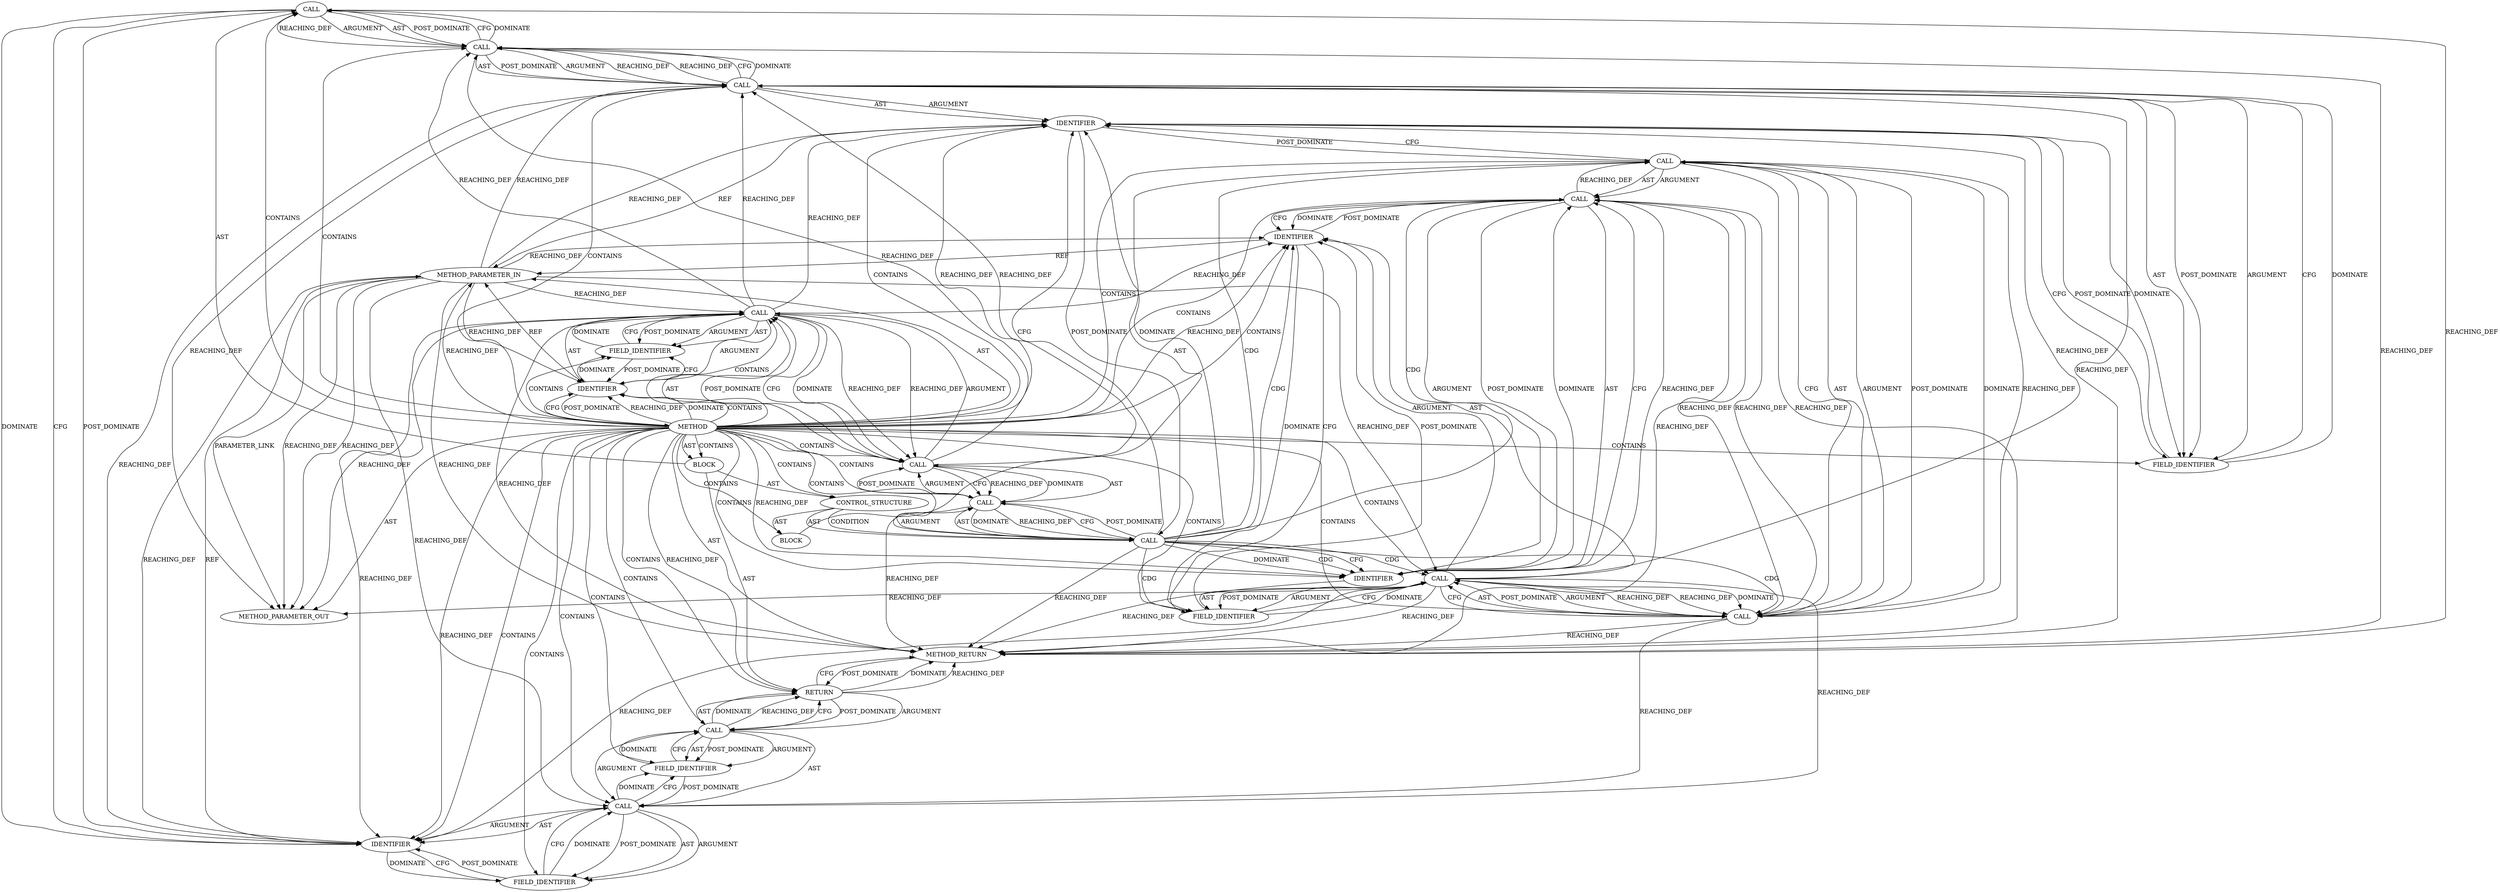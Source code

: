 digraph {
  10655 [label=CALL ORDER=2 ARGUMENT_INDEX=-1 CODE="atomic_inc(&ctx->decrypt_pending)" COLUMN_NUMBER=2 METHOD_FULL_NAME="atomic_inc" LINE_NUMBER=247 TYPE_FULL_NAME="<empty>" DISPATCH_TYPE="STATIC_DISPATCH" SIGNATURE="" NAME="atomic_inc"]
  10649 [label=CALL ORDER=1 ARGUMENT_INDEX=1 CODE="-EINPROGRESS" COLUMN_NUMBER=19 METHOD_FULL_NAME="<operator>.minus" LINE_NUMBER=246 TYPE_FULL_NAME="<empty>" DISPATCH_TYPE="STATIC_DISPATCH" SIGNATURE="" NAME="<operator>.minus"]
  10654 [label=FIELD_IDENTIFIER ORDER=2 ARGUMENT_INDEX=2 CODE="async_wait" COLUMN_NUMBER=34 LINE_NUMBER=246 CANONICAL_NAME="async_wait"]
  10656 [label=CALL ORDER=1 ARGUMENT_INDEX=1 CODE="&ctx->decrypt_pending" COLUMN_NUMBER=13 METHOD_FULL_NAME="<operator>.addressOf" LINE_NUMBER=247 TYPE_FULL_NAME="<empty>" DISPATCH_TYPE="STATIC_DISPATCH" SIGNATURE="" NAME="<operator>.addressOf"]
  10660 [label=RETURN ORDER=3 ARGUMENT_INDEX=-1 CODE="return ctx->async_wait.err;" COLUMN_NUMBER=2 LINE_NUMBER=249]
  10648 [label=CALL ORDER=1 ARGUMENT_INDEX=1 CODE="crypto_wait_req(-EINPROGRESS, &ctx->async_wait)" COLUMN_NUMBER=3 METHOD_FULL_NAME="crypto_wait_req" LINE_NUMBER=246 TYPE_FULL_NAME="<empty>" DISPATCH_TYPE="STATIC_DISPATCH" SIGNATURE="" NAME="crypto_wait_req"]
  10666 [label=METHOD_RETURN ORDER=3 CODE="RET" COLUMN_NUMBER=1 LINE_NUMBER=243 TYPE_FULL_NAME="int" EVALUATION_STRATEGY="BY_VALUE"]
  10637 [label=METHOD COLUMN_NUMBER=1 LINE_NUMBER=243 COLUMN_NUMBER_END=1 IS_EXTERNAL=false SIGNATURE="int tls_decrypt_async_wait (tls_sw_context_rx*)" NAME="tls_decrypt_async_wait" AST_PARENT_TYPE="TYPE_DECL" AST_PARENT_FULL_NAME="tls_sw.c:<global>" ORDER=9 CODE="static int tls_decrypt_async_wait(struct tls_sw_context_rx *ctx)
{
	if (!atomic_dec_and_test(&ctx->decrypt_pending))
		crypto_wait_req(-EINPROGRESS, &ctx->async_wait);
	atomic_inc(&ctx->decrypt_pending);

	return ctx->async_wait.err;
}" FULL_NAME="tls_decrypt_async_wait" LINE_NUMBER_END=250 FILENAME="tls_sw.c"]
  10662 [label=CALL ORDER=1 ARGUMENT_INDEX=1 CODE="ctx->async_wait" COLUMN_NUMBER=9 METHOD_FULL_NAME="<operator>.indirectFieldAccess" LINE_NUMBER=249 TYPE_FULL_NAME="<empty>" DISPATCH_TYPE="STATIC_DISPATCH" SIGNATURE="" NAME="<operator>.indirectFieldAccess"]
  10665 [label=FIELD_IDENTIFIER ORDER=2 ARGUMENT_INDEX=2 CODE="err" COLUMN_NUMBER=9 LINE_NUMBER=249 CANONICAL_NAME="err"]
  10646 [label=FIELD_IDENTIFIER ORDER=2 ARGUMENT_INDEX=2 CODE="decrypt_pending" COLUMN_NUMBER=28 LINE_NUMBER=245 CANONICAL_NAME="decrypt_pending"]
  10657 [label=CALL ORDER=1 ARGUMENT_INDEX=1 CODE="ctx->decrypt_pending" COLUMN_NUMBER=14 METHOD_FULL_NAME="<operator>.indirectFieldAccess" LINE_NUMBER=247 TYPE_FULL_NAME="<empty>" DISPATCH_TYPE="STATIC_DISPATCH" SIGNATURE="" NAME="<operator>.indirectFieldAccess"]
  10644 [label=CALL ORDER=1 ARGUMENT_INDEX=1 CODE="ctx->decrypt_pending" COLUMN_NUMBER=28 METHOD_FULL_NAME="<operator>.indirectFieldAccess" LINE_NUMBER=245 TYPE_FULL_NAME="<empty>" DISPATCH_TYPE="STATIC_DISPATCH" SIGNATURE="" NAME="<operator>.indirectFieldAccess"]
  10661 [label=CALL ORDER=1 ARGUMENT_INDEX=-1 CODE="ctx->async_wait.err" COLUMN_NUMBER=9 METHOD_FULL_NAME="<operator>.fieldAccess" LINE_NUMBER=249 TYPE_FULL_NAME="<empty>" DISPATCH_TYPE="STATIC_DISPATCH" SIGNATURE="" NAME="<operator>.fieldAccess"]
  10650 [label=IDENTIFIER ORDER=1 ARGUMENT_INDEX=1 CODE="EINPROGRESS" COLUMN_NUMBER=20 LINE_NUMBER=246 TYPE_FULL_NAME="ANY" NAME="EINPROGRESS"]
  10651 [label=CALL ORDER=2 ARGUMENT_INDEX=2 CODE="&ctx->async_wait" COLUMN_NUMBER=33 METHOD_FULL_NAME="<operator>.addressOf" LINE_NUMBER=246 TYPE_FULL_NAME="<empty>" DISPATCH_TYPE="STATIC_DISPATCH" SIGNATURE="" NAME="<operator>.addressOf"]
  10664 [label=FIELD_IDENTIFIER ORDER=2 ARGUMENT_INDEX=2 CODE="async_wait" COLUMN_NUMBER=9 LINE_NUMBER=249 CANONICAL_NAME="async_wait"]
  10647 [label=BLOCK ORDER=2 ARGUMENT_INDEX=-1 CODE="<empty>" COLUMN_NUMBER=3 LINE_NUMBER=246 TYPE_FULL_NAME="void"]
  10642 [label=CALL ORDER=1 ARGUMENT_INDEX=1 CODE="atomic_dec_and_test(&ctx->decrypt_pending)" COLUMN_NUMBER=7 METHOD_FULL_NAME="atomic_dec_and_test" LINE_NUMBER=245 TYPE_FULL_NAME="<empty>" DISPATCH_TYPE="STATIC_DISPATCH" SIGNATURE="" NAME="atomic_dec_and_test"]
  10641 [label=CALL ORDER=1 ARGUMENT_INDEX=-1 CODE="!atomic_dec_and_test(&ctx->decrypt_pending)" COLUMN_NUMBER=6 METHOD_FULL_NAME="<operator>.logicalNot" LINE_NUMBER=245 TYPE_FULL_NAME="<empty>" DISPATCH_TYPE="STATIC_DISPATCH" SIGNATURE="" NAME="<operator>.logicalNot"]
  10659 [label=FIELD_IDENTIFIER ORDER=2 ARGUMENT_INDEX=2 CODE="decrypt_pending" COLUMN_NUMBER=14 LINE_NUMBER=247 CANONICAL_NAME="decrypt_pending"]
  10653 [label=IDENTIFIER ORDER=1 ARGUMENT_INDEX=1 CODE="ctx" COLUMN_NUMBER=34 LINE_NUMBER=246 TYPE_FULL_NAME="tls_sw_context_rx*" NAME="ctx"]
  10645 [label=IDENTIFIER ORDER=1 ARGUMENT_INDEX=1 CODE="ctx" COLUMN_NUMBER=28 LINE_NUMBER=245 TYPE_FULL_NAME="tls_sw_context_rx*" NAME="ctx"]
  21562 [label=METHOD_PARAMETER_OUT ORDER=1 CODE="struct tls_sw_context_rx *ctx" IS_VARIADIC=false COLUMN_NUMBER=35 LINE_NUMBER=243 TYPE_FULL_NAME="tls_sw_context_rx*" EVALUATION_STRATEGY="BY_VALUE" INDEX=1 NAME="ctx"]
  10638 [label=METHOD_PARAMETER_IN ORDER=1 CODE="struct tls_sw_context_rx *ctx" IS_VARIADIC=false COLUMN_NUMBER=35 LINE_NUMBER=243 TYPE_FULL_NAME="tls_sw_context_rx*" EVALUATION_STRATEGY="BY_VALUE" INDEX=1 NAME="ctx"]
  10663 [label=IDENTIFIER ORDER=1 ARGUMENT_INDEX=1 CODE="ctx" COLUMN_NUMBER=9 LINE_NUMBER=249 TYPE_FULL_NAME="tls_sw_context_rx*" NAME="ctx"]
  10643 [label=CALL ORDER=1 ARGUMENT_INDEX=1 CODE="&ctx->decrypt_pending" COLUMN_NUMBER=27 METHOD_FULL_NAME="<operator>.addressOf" LINE_NUMBER=245 TYPE_FULL_NAME="<empty>" DISPATCH_TYPE="STATIC_DISPATCH" SIGNATURE="" NAME="<operator>.addressOf"]
  10639 [label=BLOCK ORDER=2 ARGUMENT_INDEX=-1 CODE="{
	if (!atomic_dec_and_test(&ctx->decrypt_pending))
		crypto_wait_req(-EINPROGRESS, &ctx->async_wait);
	atomic_inc(&ctx->decrypt_pending);

	return ctx->async_wait.err;
}" COLUMN_NUMBER=1 LINE_NUMBER=244 TYPE_FULL_NAME="void"]
  10640 [label=CONTROL_STRUCTURE CONTROL_STRUCTURE_TYPE="IF" ORDER=1 PARSER_TYPE_NAME="CASTIfStatement" ARGUMENT_INDEX=-1 CODE="if (!atomic_dec_and_test(&ctx->decrypt_pending))" COLUMN_NUMBER=2 LINE_NUMBER=245]
  10658 [label=IDENTIFIER ORDER=1 ARGUMENT_INDEX=1 CODE="ctx" COLUMN_NUMBER=14 LINE_NUMBER=247 TYPE_FULL_NAME="tls_sw_context_rx*" NAME="ctx"]
  10652 [label=CALL ORDER=1 ARGUMENT_INDEX=1 CODE="ctx->async_wait" COLUMN_NUMBER=34 METHOD_FULL_NAME="<operator>.indirectFieldAccess" LINE_NUMBER=246 TYPE_FULL_NAME="<empty>" DISPATCH_TYPE="STATIC_DISPATCH" SIGNATURE="" NAME="<operator>.indirectFieldAccess"]
  10664 -> 10663 [label=POST_DOMINATE ]
  10640 -> 10641 [label=AST ]
  10641 -> 10649 [label=CDG ]
  10653 -> 10654 [label=CFG ]
  10662 -> 10664 [label=POST_DOMINATE ]
  10641 -> 10642 [label=POST_DOMINATE ]
  10657 -> 10656 [label=REACHING_DEF VARIABLE="ctx->decrypt_pending"]
  10657 -> 10656 [label=REACHING_DEF VARIABLE="ctx->decrypt_pending"]
  10644 -> 10646 [label=AST ]
  10644 -> 10643 [label=CFG ]
  10651 -> 10648 [label=CFG ]
  10659 -> 10657 [label=CFG ]
  10662 -> 10665 [label=DOMINATE ]
  10651 -> 10648 [label=DOMINATE ]
  10637 -> 10653 [label=CONTAINS ]
  10654 -> 10653 [label=POST_DOMINATE ]
  10657 -> 10659 [label=AST ]
  10652 -> 10654 [label=ARGUMENT ]
  10637 -> 10660 [label=REACHING_DEF VARIABLE=""]
  10642 -> 10641 [label=DOMINATE ]
  10661 -> 10660 [label=DOMINATE ]
  10639 -> 10660 [label=AST ]
  10663 -> 10664 [label=CFG ]
  10659 -> 10658 [label=POST_DOMINATE ]
  10652 -> 10653 [label=AST ]
  10637 -> 10652 [label=CONTAINS ]
  10652 -> 21562 [label=REACHING_DEF VARIABLE="ctx->async_wait"]
  10638 -> 10662 [label=REACHING_DEF VARIABLE="ctx"]
  10651 -> 10666 [label=REACHING_DEF VARIABLE="&ctx->async_wait"]
  10642 -> 10666 [label=REACHING_DEF VARIABLE="atomic_dec_and_test(&ctx->decrypt_pending)"]
  10638 -> 10652 [label=REACHING_DEF VARIABLE="ctx"]
  10651 -> 10648 [label=REACHING_DEF VARIABLE="&ctx->async_wait"]
  10665 -> 10661 [label=DOMINATE ]
  10644 -> 10643 [label=DOMINATE ]
  10642 -> 10641 [label=REACHING_DEF VARIABLE="atomic_dec_and_test(&ctx->decrypt_pending)"]
  10641 -> 10650 [label=CDG ]
  10655 -> 10656 [label=ARGUMENT ]
  10641 -> 10653 [label=CDG ]
  10637 -> 10653 [label=REACHING_DEF VARIABLE=""]
  10637 -> 10661 [label=CONTAINS ]
  10657 -> 10659 [label=POST_DOMINATE ]
  10646 -> 10644 [label=DOMINATE ]
  10662 -> 10663 [label=ARGUMENT ]
  10660 -> 10666 [label=DOMINATE ]
  10645 -> 10638 [label=REF ]
  10644 -> 10653 [label=REACHING_DEF VARIABLE="ctx->decrypt_pending"]
  10640 -> 10641 [label=CONDITION ]
  10657 -> 10658 [label=ARGUMENT ]
  10660 -> 10666 [label=REACHING_DEF VARIABLE="<RET>"]
  10656 -> 10655 [label=CFG ]
  10665 -> 10662 [label=POST_DOMINATE ]
  10656 -> 10657 [label=AST ]
  10638 -> 10644 [label=REACHING_DEF VARIABLE="ctx"]
  10657 -> 10659 [label=ARGUMENT ]
  10639 -> 10640 [label=AST ]
  10658 -> 10638 [label=REF ]
  10664 -> 10662 [label=CFG ]
  10661 -> 10660 [label=REACHING_DEF VARIABLE="ctx->async_wait.err"]
  10656 -> 10655 [label=DOMINATE ]
  10648 -> 10666 [label=REACHING_DEF VARIABLE="crypto_wait_req(-EINPROGRESS, &ctx->async_wait)"]
  10652 -> 10666 [label=REACHING_DEF VARIABLE="ctx->async_wait"]
  10644 -> 10646 [label=POST_DOMINATE ]
  10656 -> 10666 [label=REACHING_DEF VARIABLE="&ctx->decrypt_pending"]
  10637 -> 10639 [label=CONTAINS ]
  10654 -> 10652 [label=CFG ]
  10663 -> 10638 [label=REF ]
  10661 -> 10665 [label=ARGUMENT ]
  10649 -> 10651 [label=REACHING_DEF VARIABLE="-EINPROGRESS"]
  10646 -> 10645 [label=POST_DOMINATE ]
  10642 -> 10643 [label=AST ]
  10643 -> 10644 [label=ARGUMENT ]
  10653 -> 10654 [label=DOMINATE ]
  10651 -> 10652 [label=AST ]
  10661 -> 10662 [label=ARGUMENT ]
  10661 -> 10662 [label=AST ]
  10655 -> 10656 [label=AST ]
  10643 -> 10657 [label=REACHING_DEF VARIABLE="&ctx->decrypt_pending"]
  10649 -> 10653 [label=CFG ]
  10647 -> 10648 [label=AST ]
  10637 -> 10644 [label=CONTAINS ]
  10638 -> 10658 [label=REACHING_DEF VARIABLE="ctx"]
  10649 -> 10648 [label=REACHING_DEF VARIABLE="-EINPROGRESS"]
  10658 -> 10659 [label=DOMINATE ]
  10663 -> 10655 [label=POST_DOMINATE ]
  10644 -> 10645 [label=AST ]
  10645 -> 10637 [label=POST_DOMINATE ]
  10641 -> 10652 [label=CDG ]
  10643 -> 10642 [label=CFG ]
  10637 -> 10638 [label=AST ]
  10638 -> 21562 [label=PARAMETER_LINK ]
  10637 -> 10658 [label=CONTAINS ]
  10643 -> 10656 [label=REACHING_DEF VARIABLE="&ctx->decrypt_pending"]
  10649 -> 10650 [label=ARGUMENT ]
  10657 -> 21562 [label=REACHING_DEF VARIABLE="ctx->decrypt_pending"]
  10664 -> 10662 [label=DOMINATE ]
  10649 -> 10653 [label=DOMINATE ]
  10648 -> 10651 [label=AST ]
  10638 -> 10645 [label=REACHING_DEF VARIABLE="ctx"]
  10638 -> 10657 [label=REACHING_DEF VARIABLE="ctx"]
  10637 -> 10664 [label=CONTAINS ]
  10652 -> 10663 [label=REACHING_DEF VARIABLE="ctx->async_wait"]
  10644 -> 10645 [label=ARGUMENT ]
  10637 -> 10651 [label=CONTAINS ]
  10656 -> 10657 [label=POST_DOMINATE ]
  10652 -> 10658 [label=REACHING_DEF VARIABLE="ctx->async_wait"]
  10637 -> 10663 [label=REACHING_DEF VARIABLE=""]
  10660 -> 10661 [label=POST_DOMINATE ]
  10652 -> 10662 [label=REACHING_DEF VARIABLE="ctx->async_wait"]
  10641 -> 10650 [label=CFG ]
  10649 -> 10666 [label=REACHING_DEF VARIABLE="-EINPROGRESS"]
  10637 -> 10639 [label=AST ]
  10644 -> 10666 [label=REACHING_DEF VARIABLE="ctx->decrypt_pending"]
  10656 -> 10657 [label=ARGUMENT ]
  10641 -> 10651 [label=CDG ]
  10649 -> 10650 [label=POST_DOMINATE ]
  10637 -> 10645 [label=REACHING_DEF VARIABLE=""]
  10645 -> 10646 [label=CFG ]
  10658 -> 10659 [label=CFG ]
  10652 -> 10654 [label=AST ]
  10652 -> 10654 [label=POST_DOMINATE ]
  10640 -> 10647 [label=AST ]
  10637 -> 10663 [label=CONTAINS ]
  10653 -> 10638 [label=REF ]
  10645 -> 10646 [label=DOMINATE ]
  10652 -> 10651 [label=REACHING_DEF VARIABLE="ctx->async_wait"]
  10652 -> 10651 [label=REACHING_DEF VARIABLE="ctx->async_wait"]
  10651 -> 10649 [label=REACHING_DEF VARIABLE="&ctx->async_wait"]
  10637 -> 10649 [label=CONTAINS ]
  10649 -> 10650 [label=AST ]
  10657 -> 10666 [label=REACHING_DEF VARIABLE="ctx->decrypt_pending"]
  10651 -> 10652 [label=POST_DOMINATE ]
  10646 -> 10644 [label=CFG ]
  10662 -> 10664 [label=AST ]
  10644 -> 10657 [label=REACHING_DEF VARIABLE="ctx->decrypt_pending"]
  10652 -> 10653 [label=ARGUMENT ]
  10644 -> 21562 [label=REACHING_DEF VARIABLE="ctx->decrypt_pending"]
  10650 -> 10649 [label=DOMINATE ]
  10644 -> 10646 [label=ARGUMENT ]
  10662 -> 10664 [label=ARGUMENT ]
  10642 -> 10643 [label=POST_DOMINATE ]
  10648 -> 10651 [label=ARGUMENT ]
  10641 -> 10642 [label=ARGUMENT ]
  10638 -> 10666 [label=REACHING_DEF VARIABLE="ctx"]
  10637 -> 10650 [label=REACHING_DEF VARIABLE=""]
  10657 -> 10663 [label=REACHING_DEF VARIABLE="ctx->decrypt_pending"]
  10653 -> 10649 [label=POST_DOMINATE ]
  10639 -> 10655 [label=AST ]
  10637 -> 10650 [label=CONTAINS ]
  10660 -> 10666 [label=CFG ]
  10637 -> 10641 [label=CONTAINS ]
  10637 -> 10654 [label=CONTAINS ]
  10641 -> 10642 [label=AST ]
  10655 -> 10656 [label=POST_DOMINATE ]
  10661 -> 10660 [label=CFG ]
  10659 -> 10657 [label=DOMINATE ]
  10641 -> 10658 [label=DOMINATE ]
  10662 -> 10663 [label=AST ]
  10637 -> 10657 [label=CONTAINS ]
  10637 -> 10659 [label=CONTAINS ]
  10654 -> 10652 [label=DOMINATE ]
  10637 -> 10643 [label=CONTAINS ]
  10655 -> 10663 [label=DOMINATE ]
  10652 -> 10651 [label=DOMINATE ]
  10648 -> 10651 [label=POST_DOMINATE ]
  10648 -> 10658 [label=CFG ]
  10638 -> 10663 [label=REACHING_DEF VARIABLE="ctx"]
  10641 -> 10658 [label=CFG ]
  10644 -> 10658 [label=REACHING_DEF VARIABLE="ctx->decrypt_pending"]
  10661 -> 10665 [label=AST ]
  10643 -> 10642 [label=REACHING_DEF VARIABLE="&ctx->decrypt_pending"]
  10648 -> 10649 [label=AST ]
  10644 -> 10663 [label=REACHING_DEF VARIABLE="ctx->decrypt_pending"]
  10637 -> 10662 [label=CONTAINS ]
  10652 -> 10651 [label=CFG ]
  10637 -> 10655 [label=CONTAINS ]
  10663 -> 10664 [label=DOMINATE ]
  10666 -> 10660 [label=POST_DOMINATE ]
  10642 -> 10641 [label=CFG ]
  10660 -> 10661 [label=ARGUMENT ]
  10650 -> 10649 [label=CFG ]
  10643 -> 10644 [label=AST ]
  10650 -> 10649 [label=REACHING_DEF VARIABLE="EINPROGRESS"]
  10657 -> 10656 [label=CFG ]
  10638 -> 21562 [label=REACHING_DEF VARIABLE="ctx"]
  10638 -> 21562 [label=REACHING_DEF VARIABLE="ctx"]
  10655 -> 10663 [label=CFG ]
  10637 -> 10647 [label=CONTAINS ]
  10661 -> 10665 [label=POST_DOMINATE ]
  10662 -> 10665 [label=CFG ]
  10665 -> 10661 [label=CFG ]
  10637 -> 10660 [label=CONTAINS ]
  10643 -> 10644 [label=POST_DOMINATE ]
  10644 -> 10656 [label=REACHING_DEF VARIABLE="ctx->decrypt_pending"]
  10641 -> 10666 [label=REACHING_DEF VARIABLE="!atomic_dec_and_test(&ctx->decrypt_pending)"]
  10637 -> 10658 [label=REACHING_DEF VARIABLE=""]
  10637 -> 10666 [label=AST ]
  10642 -> 10643 [label=ARGUMENT ]
  10660 -> 10661 [label=AST ]
  10637 -> 10638 [label=REACHING_DEF VARIABLE=""]
  10637 -> 10645 [label=DOMINATE ]
  10648 -> 10649 [label=ARGUMENT ]
  10655 -> 10666 [label=REACHING_DEF VARIABLE="atomic_inc(&ctx->decrypt_pending)"]
  10658 -> 10641 [label=POST_DOMINATE ]
  10651 -> 10662 [label=REACHING_DEF VARIABLE="&ctx->async_wait"]
  10657 -> 10656 [label=DOMINATE ]
  10650 -> 10666 [label=REACHING_DEF VARIABLE="EINPROGRESS"]
  10637 -> 10665 [label=CONTAINS ]
  10637 -> 10645 [label=CONTAINS ]
  10656 -> 10655 [label=REACHING_DEF VARIABLE="&ctx->decrypt_pending"]
  10658 -> 10648 [label=POST_DOMINATE ]
  10641 -> 10648 [label=CDG ]
  10657 -> 10658 [label=AST ]
  10651 -> 10652 [label=ARGUMENT ]
  10637 -> 10646 [label=CONTAINS ]
  10637 -> 10642 [label=CONTAINS ]
  10638 -> 10653 [label=REACHING_DEF VARIABLE="ctx"]
  10641 -> 10650 [label=DOMINATE ]
  10637 -> 10648 [label=CONTAINS ]
  10637 -> 10645 [label=CFG ]
  10637 -> 10640 [label=CONTAINS ]
  10637 -> 10656 [label=CONTAINS ]
  10641 -> 10654 [label=CDG ]
  10644 -> 10643 [label=REACHING_DEF VARIABLE="ctx->decrypt_pending"]
  10644 -> 10643 [label=REACHING_DEF VARIABLE="ctx->decrypt_pending"]
  10643 -> 10642 [label=DOMINATE ]
  10637 -> 21562 [label=AST ]
}
